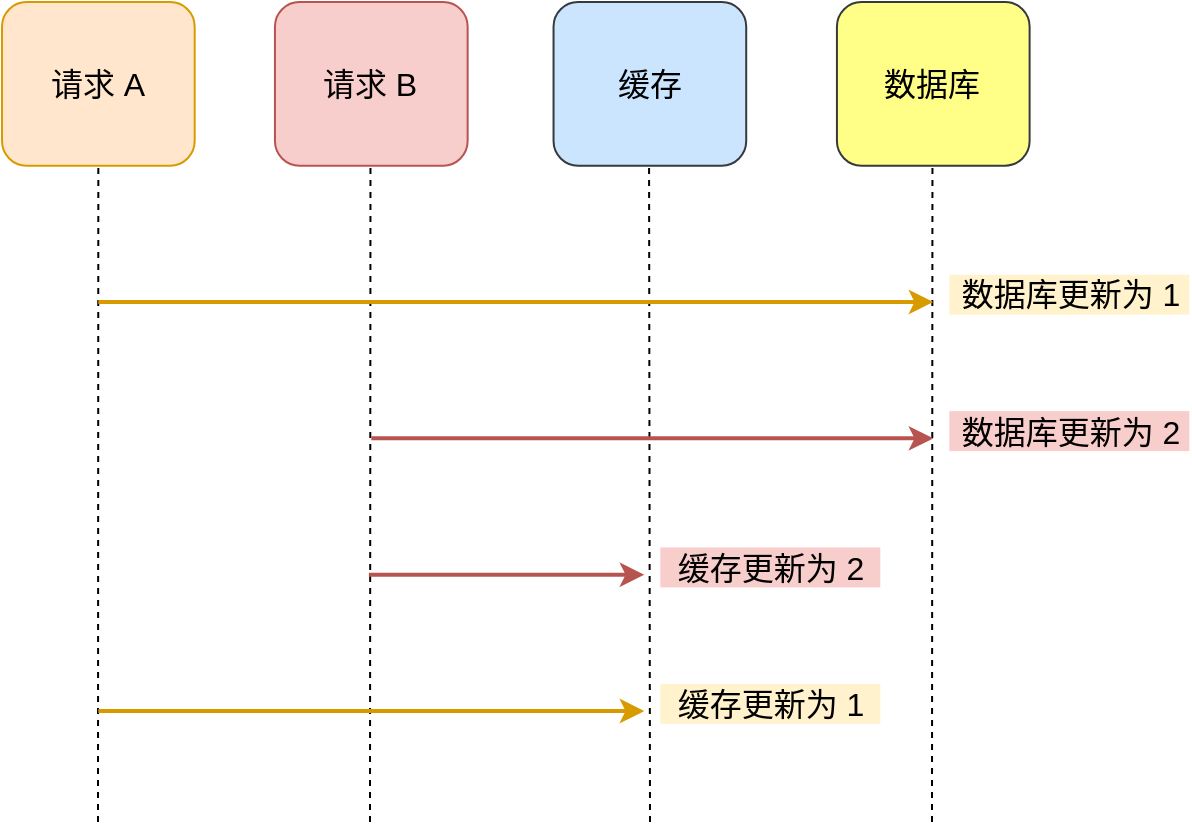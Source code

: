 <mxfile version="15.1.1" type="github">
  <diagram id="dNDb6RS_q2mMR4FUi6xp" name="第 1 页">
    <mxGraphModel dx="946" dy="501" grid="1" gridSize="10" guides="1" tooltips="1" connect="1" arrows="1" fold="1" page="1" pageScale="1" pageWidth="827" pageHeight="1169" math="0" shadow="0">
      <root>
        <mxCell id="0" />
        <mxCell id="1" parent="0" />
        <mxCell id="3ocuOcKiKg1bs2sPWXrB-1" value="请求 A" style="rounded=1;whiteSpace=wrap;html=1;fontSize=16;fillColor=#ffe6cc;strokeColor=#d79b00;" vertex="1" parent="1">
          <mxGeometry x="70" y="150" width="96.338" height="81.818" as="geometry" />
        </mxCell>
        <mxCell id="3ocuOcKiKg1bs2sPWXrB-2" value="请求 B" style="rounded=1;whiteSpace=wrap;html=1;fontSize=16;fillColor=#f8cecc;strokeColor=#b85450;" vertex="1" parent="1">
          <mxGeometry x="206.479" y="150" width="96.338" height="81.818" as="geometry" />
        </mxCell>
        <mxCell id="3ocuOcKiKg1bs2sPWXrB-3" value="缓存" style="rounded=1;whiteSpace=wrap;html=1;fontSize=16;fillColor=#cce5ff;strokeColor=#36393d;" vertex="1" parent="1">
          <mxGeometry x="345.768" y="150" width="96.338" height="81.818" as="geometry" />
        </mxCell>
        <mxCell id="3ocuOcKiKg1bs2sPWXrB-4" value="数据库" style="rounded=1;whiteSpace=wrap;html=1;fontSize=16;fillColor=#ffff88;strokeColor=#36393d;" vertex="1" parent="1">
          <mxGeometry x="487.465" y="150" width="96.338" height="81.818" as="geometry" />
        </mxCell>
        <mxCell id="3ocuOcKiKg1bs2sPWXrB-5" value="" style="endArrow=none;html=1;fontSize=16;entryX=0.5;entryY=1;entryDx=0;entryDy=0;dashed=1;" edge="1" parent="1" target="3ocuOcKiKg1bs2sPWXrB-1">
          <mxGeometry x="70" y="150" width="50" height="50" as="geometry">
            <mxPoint x="118" y="560" as="sourcePoint" />
            <mxPoint x="150.282" y="272.727" as="targetPoint" />
          </mxGeometry>
        </mxCell>
        <mxCell id="3ocuOcKiKg1bs2sPWXrB-7" value="" style="endArrow=none;html=1;fontSize=16;entryX=0.5;entryY=1;entryDx=0;entryDy=0;dashed=1;" edge="1" parent="1">
          <mxGeometry x="70" y="150" width="50" height="50" as="geometry">
            <mxPoint x="254" y="560" as="sourcePoint" />
            <mxPoint x="254.246" y="231.818" as="targetPoint" />
          </mxGeometry>
        </mxCell>
        <mxCell id="3ocuOcKiKg1bs2sPWXrB-8" value="" style="endArrow=none;html=1;fontSize=16;entryX=0.5;entryY=1;entryDx=0;entryDy=0;dashed=1;" edge="1" parent="1">
          <mxGeometry x="70" y="150" width="50" height="50" as="geometry">
            <mxPoint x="394" y="560" as="sourcePoint" />
            <mxPoint x="393.535" y="231.818" as="targetPoint" />
          </mxGeometry>
        </mxCell>
        <mxCell id="3ocuOcKiKg1bs2sPWXrB-9" value="" style="endArrow=none;html=1;fontSize=16;entryX=0.5;entryY=1;entryDx=0;entryDy=0;dashed=1;" edge="1" parent="1">
          <mxGeometry x="70" y="150" width="50" height="50" as="geometry">
            <mxPoint x="535" y="560" as="sourcePoint" />
            <mxPoint x="535.232" y="231.818" as="targetPoint" />
          </mxGeometry>
        </mxCell>
        <mxCell id="3ocuOcKiKg1bs2sPWXrB-10" value="" style="endArrow=classic;html=1;fontSize=16;fillColor=#ffcd28;strokeColor=#d79b00;gradientColor=#ffa500;strokeWidth=2;" edge="1" parent="1">
          <mxGeometry x="70" y="150" width="50" height="50" as="geometry">
            <mxPoint x="118.169" y="300" as="sourcePoint" />
            <mxPoint x="535.634" y="300" as="targetPoint" />
          </mxGeometry>
        </mxCell>
        <mxCell id="3ocuOcKiKg1bs2sPWXrB-11" value="数据库更新为 1" style="text;html=1;align=center;verticalAlign=middle;resizable=0;points=[];autosize=1;fillColor=#fff2cc;fontSize=16;" vertex="1" parent="1">
          <mxGeometry x="543.662" y="286.364" width="120" height="20" as="geometry" />
        </mxCell>
        <mxCell id="3ocuOcKiKg1bs2sPWXrB-12" value="" style="endArrow=classic;html=1;fontSize=16;strokeWidth=2;gradientColor=#ea6b66;fillColor=#f8cecc;strokeColor=#b85450;" edge="1" parent="1">
          <mxGeometry x="70" y="150" width="50" height="50" as="geometry">
            <mxPoint x="254.648" y="368.182" as="sourcePoint" />
            <mxPoint x="535.634" y="368.182" as="targetPoint" />
          </mxGeometry>
        </mxCell>
        <mxCell id="3ocuOcKiKg1bs2sPWXrB-13" value="数据库更新为 2" style="text;html=1;align=center;verticalAlign=middle;resizable=0;points=[];autosize=1;fillColor=#f8cecc;fontSize=16;" vertex="1" parent="1">
          <mxGeometry x="543.662" y="354.545" width="120" height="20" as="geometry" />
        </mxCell>
        <mxCell id="3ocuOcKiKg1bs2sPWXrB-14" value="" style="endArrow=classic;html=1;fontSize=16;strokeWidth=2;gradientColor=#ea6b66;fillColor=#f8cecc;strokeColor=#b85450;" edge="1" parent="1">
          <mxGeometry x="70" y="150" width="50" height="50" as="geometry">
            <mxPoint x="253.444" y="436.364" as="sourcePoint" />
            <mxPoint x="391.127" y="436.364" as="targetPoint" />
          </mxGeometry>
        </mxCell>
        <mxCell id="3ocuOcKiKg1bs2sPWXrB-15" value="缓存更新为 2" style="text;html=1;align=center;verticalAlign=middle;resizable=0;points=[];autosize=1;fillColor=#f8cecc;fontSize=16;strokeWidth=2;" vertex="1" parent="1">
          <mxGeometry x="399.155" y="422.727" width="110" height="20" as="geometry" />
        </mxCell>
        <mxCell id="3ocuOcKiKg1bs2sPWXrB-16" value="" style="endArrow=classic;html=1;fontSize=16;strokeWidth=2;gradientColor=#ffa500;fillColor=#ffcd28;strokeColor=#d79b00;" edge="1" parent="1">
          <mxGeometry x="70" y="150" width="50" height="50" as="geometry">
            <mxPoint x="118.169" y="504.545" as="sourcePoint" />
            <mxPoint x="391.127" y="504.545" as="targetPoint" />
          </mxGeometry>
        </mxCell>
        <mxCell id="3ocuOcKiKg1bs2sPWXrB-17" value="缓存更新为 1" style="text;html=1;align=center;verticalAlign=middle;resizable=0;points=[];autosize=1;fillColor=#fff2cc;fontSize=16;strokeWidth=2;" vertex="1" parent="1">
          <mxGeometry x="399.155" y="490.909" width="110" height="20" as="geometry" />
        </mxCell>
      </root>
    </mxGraphModel>
  </diagram>
</mxfile>
